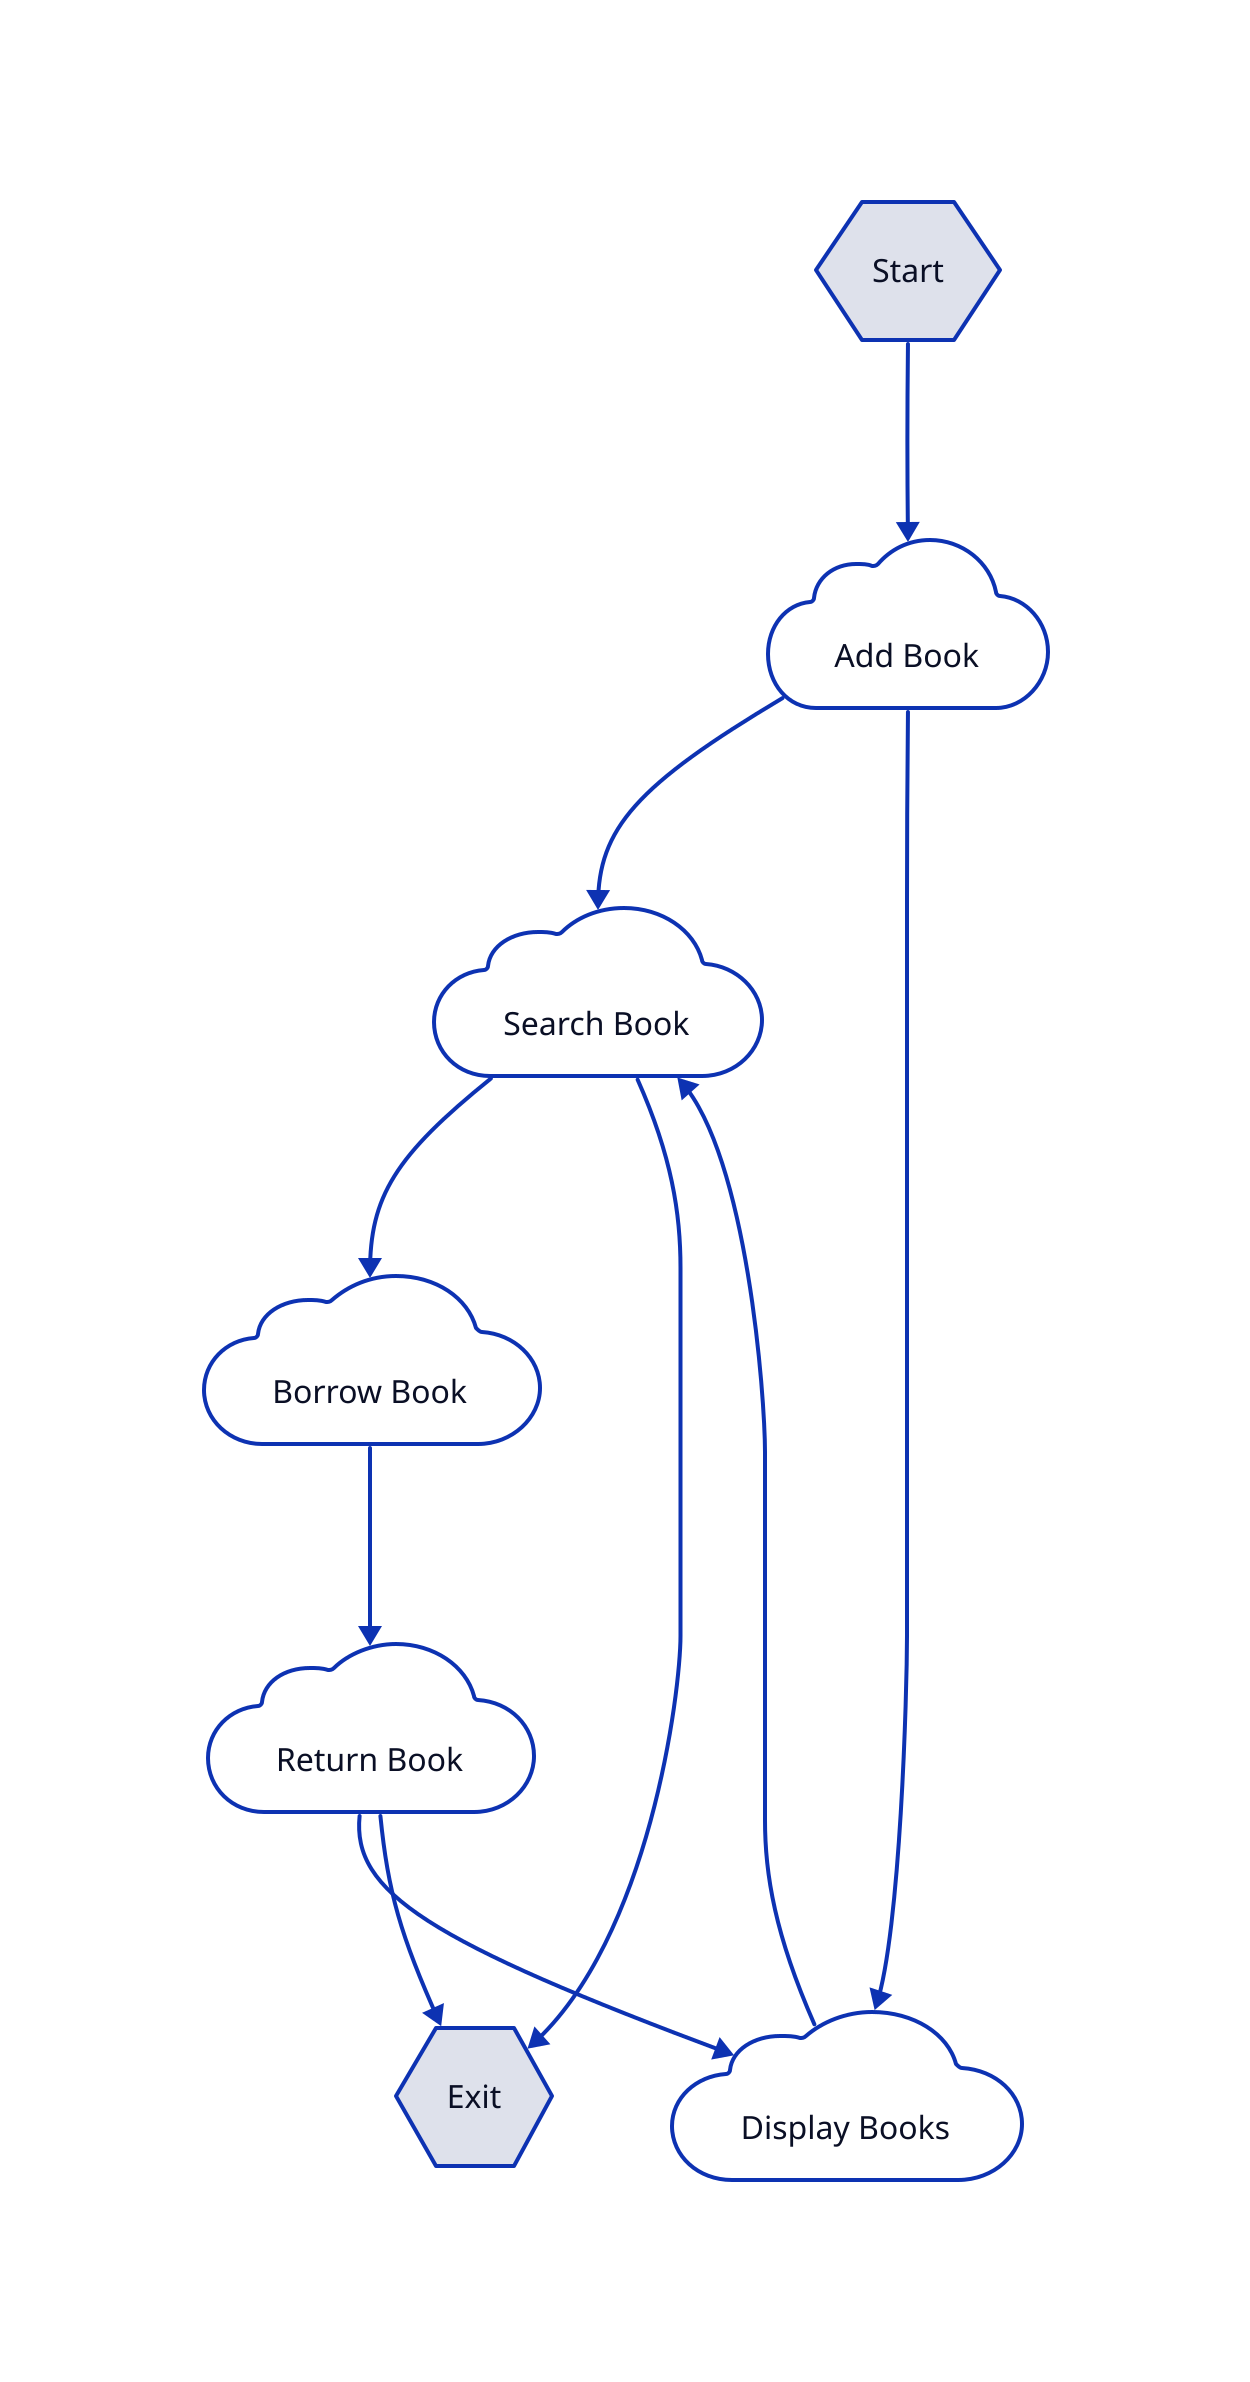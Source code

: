 direction: down

start: "Start" {shape: hexagon}
add_book: "Add Book" {shape: cloud}
search_book: "Search Book" {shape: cloud}
borrow_book: "Borrow Book" {shape: cloud}
return_book: "Return Book" {shape: cloud}
display_books: "Display Books" {shape: cloud}
exit: "Exit" {shape: hexagon}

start -> add_book
add_book -> search_book
search_book -> borrow_book
borrow_book -> return_book
return_book -> display_books
display_books -> search_book
search_book -> exit
add_book -> display_books
return_book -> exit